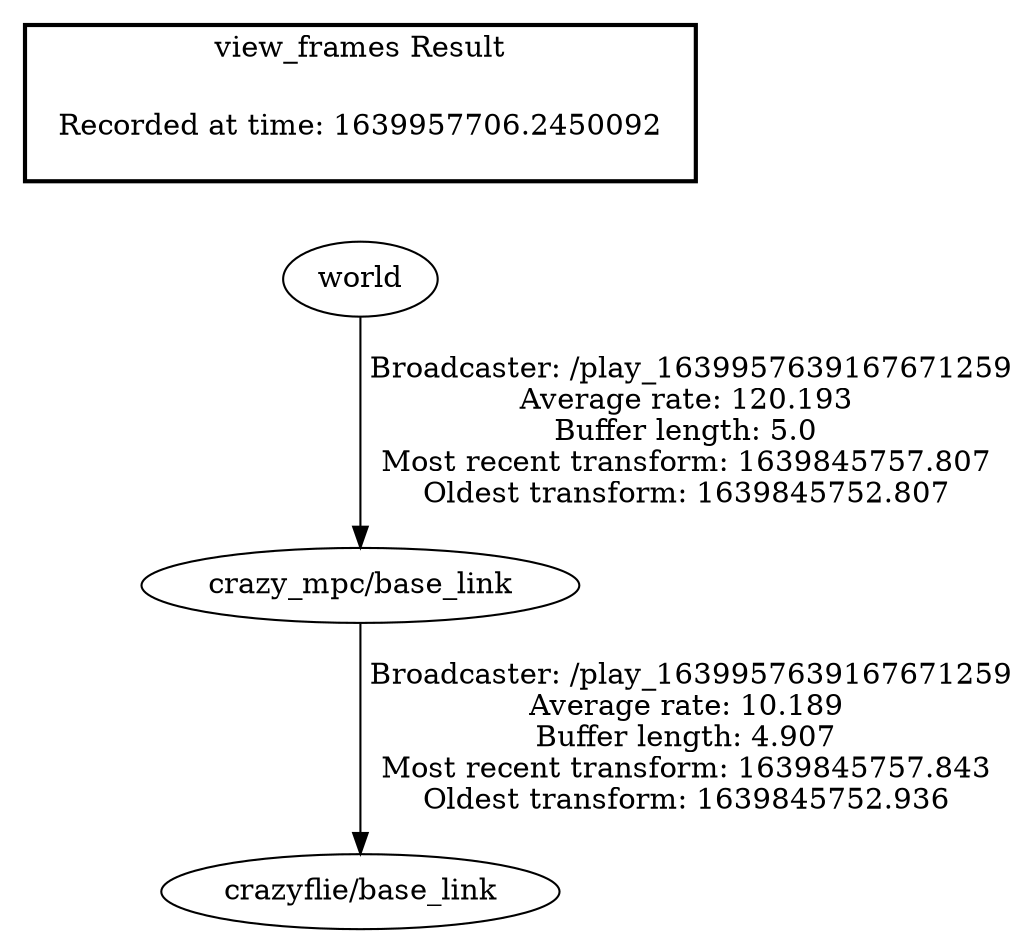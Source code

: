 digraph G {
"world" -> "crazy_mpc/base_link"[label=" Broadcaster: /play_1639957639167671259\nAverage rate: 120.193\nBuffer length: 5.0\nMost recent transform: 1639845757.807\nOldest transform: 1639845752.807\n"];
"crazy_mpc/base_link" -> "crazyflie/base_link"[label=" Broadcaster: /play_1639957639167671259\nAverage rate: 10.189\nBuffer length: 4.907\nMost recent transform: 1639845757.843\nOldest transform: 1639845752.936\n"];
edge [style=invis];
 subgraph cluster_legend { style=bold; color=black; label ="view_frames Result";
"Recorded at time: 1639957706.2450092"[ shape=plaintext ] ;
}->"world";
}